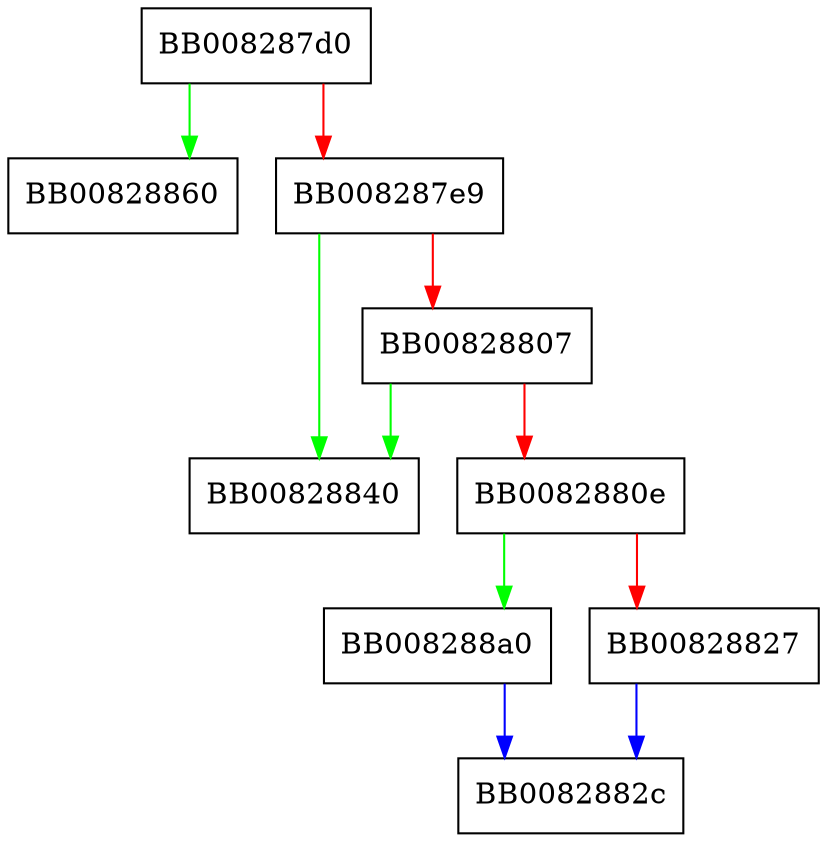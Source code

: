 digraph PKCS7_add_attrib_smimecap {
  node [shape="box"];
  graph [splines=ortho];
  BB008287d0 -> BB00828860 [color="green"];
  BB008287d0 -> BB008287e9 [color="red"];
  BB008287e9 -> BB00828840 [color="green"];
  BB008287e9 -> BB00828807 [color="red"];
  BB00828807 -> BB00828840 [color="green"];
  BB00828807 -> BB0082880e [color="red"];
  BB0082880e -> BB008288a0 [color="green"];
  BB0082880e -> BB00828827 [color="red"];
  BB00828827 -> BB0082882c [color="blue"];
  BB008288a0 -> BB0082882c [color="blue"];
}